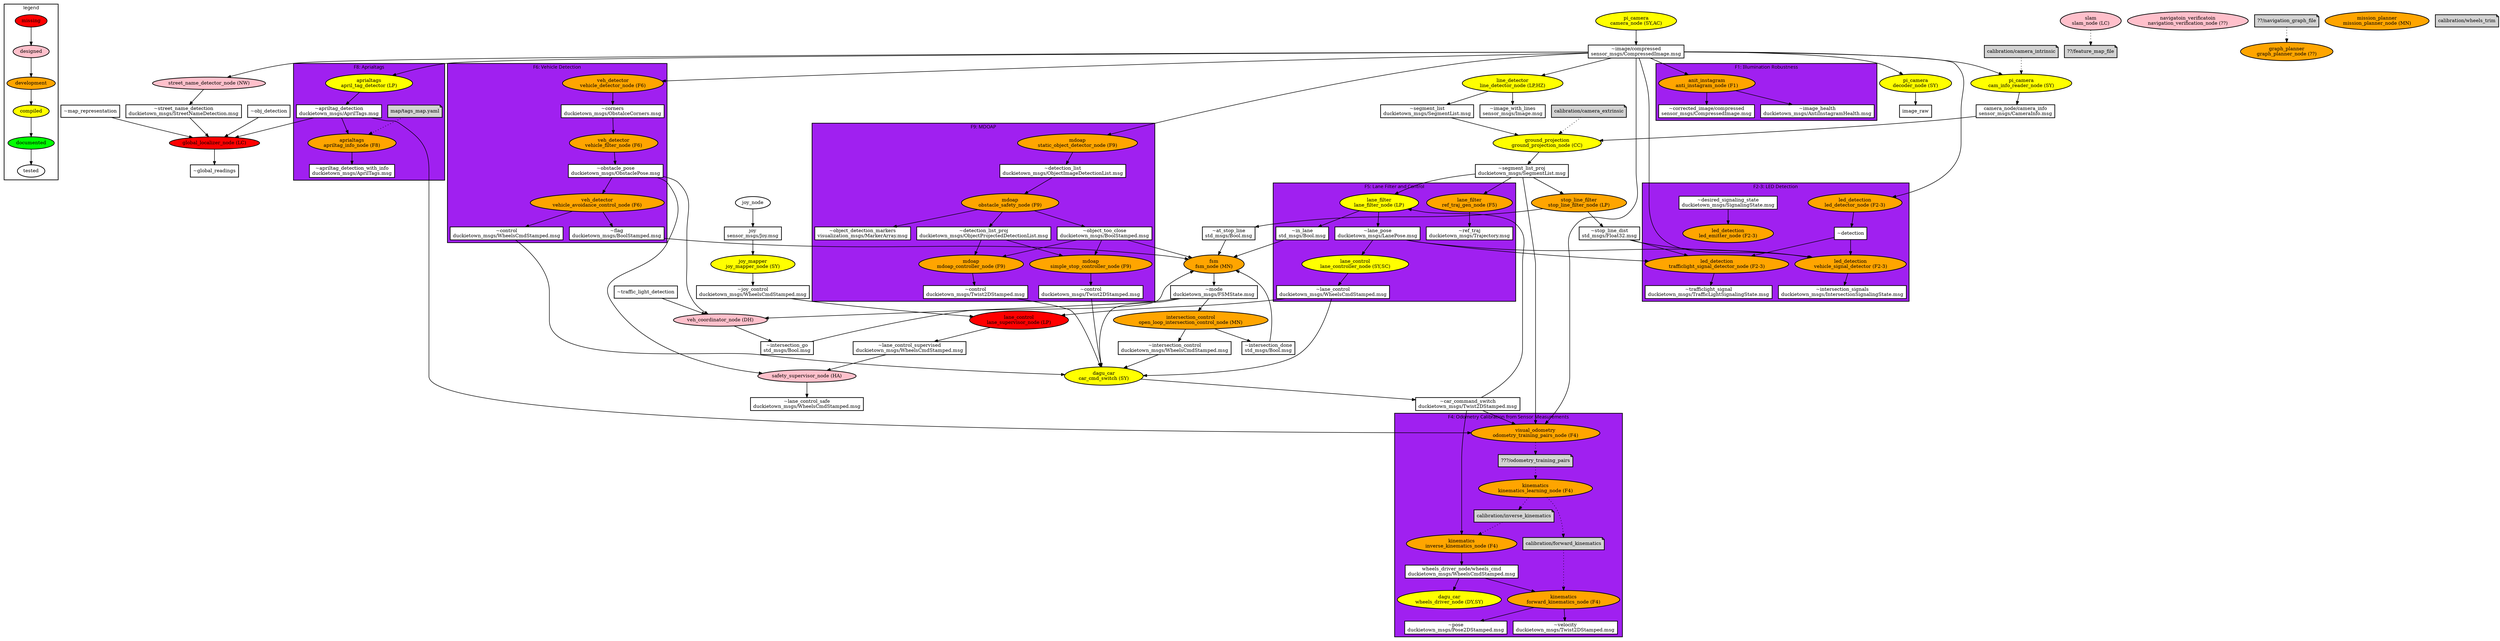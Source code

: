 digraph D {
	fontname="sans";
	//rankdir=LR;
	penwidth="2.0"
	edge [penwidth=1.5]
	node [penwidth=2.0]

	subgraph cluster_legend{
		label="legend"
		// ROS Topics
		//topic_name;
		// ROS Nodes
		node [shape=ellipse,fillcolor=white,style=filled];
		missing [label="missing", fillcolor=red];
		designed [label="designed", fillcolor=pink];
		development [label="development", fillcolor=orange];
		compiled [label="compiled", fillcolor=yellow];
		documented [label="documented", fillcolor=green];
		tested [label="tested", fillcolor=white];
		missing->designed->development->compiled->documented->tested;
	}

	// ===== Nodes Definiton ==== //
	node [shape=ellipse,style=filled];

	subgraph node_missing{
		node [fillcolor=red];
		global_localizer[label="global_localizer_node (LC)"];
		//obj_detector_node[label="obj_detector_node (CC)"];
		lane_supervisor_node[label="lane_control\nlane_supervisor_node (LP)"];
	}
	subgraph node_designed{
		node [fillcolor=pink];
		street_name_detector_node[label="street_name_detector_node (NW)"];
		safety_supervisor_node[label="safety_supervisor_node (HA)"];
		veh_coordinator_node[label="veh_coordinator_node (DH)"]
		slam_node[label="slam\nslam_node (LC)"];
		navigation_verification_node[label="navigatoin_verificatoin\nnavigation_verification_node (??)"];
	}
	subgraph node_development{
		node [fillcolor=orange];
		open_loop_intersection_control_node[label="intersection_control\nopen_loop_intersection_control_node (MN)"];
		stop_line_filter_node[label="stop_line_filter\nstop_line_filter_node (LP)"];
		//rgb_led_driver_node[label="rgb_led_driver\nrgb_led_driver_node (DY)"];
		fsm_node[label="fsm\nfsm_node (MN)"];
		graph_planner_node[label="graph_planner\ngraph_planner_node (??)"];
		mission_planner_node[label="mission_planner\nmission_planner_node (MN)"];
		
		//F1
		anti_instagram_node[label="anit_instagram\nanti_instagram_node (F1)"];
		
		//F2-3
		led_emitter_node[label="led_detection\nled_emitter_node (F2-3)"];
		led_detector_node[label="led_detection\nled_detector_node (F2-3)"];
		vehicle_signal_detector_node[label="led_detection\nvehicle_signal_detector (F2-3)"];
		trafficlight_signal_detector_node[label="led_detection\ntrafficlight_signal_detector_node (F2-3)"];

		//F4
		odometry_training_pairs_node[label="visual_odometry\nodometry_training_pairs_node (F4)"];
		kinematics_learning_node[label="kinematics\nkinematics_learning_node (F4)"];
		inverse_kinematics_node[label="kinematics\ninverse_kinematics_node (F4)"];
		forward_kinematics_node[label="kinematics\nforward_kinematics_node (F4)"];

		//F9
		static_object_detector_node[label="mdoap\nstatic_object_detector_node (F9)"];
		obstacle_safety_node[label="mdoap\nobstacle_safety_node (F9)"];
		simple_stop_controller_node[label="mdoap\nsimple_stop_controller_node (F9)"];
		mdoap_controller_node[label="mdoap\nmdoap_controller_node (F9)"];
		

		//F5
		ref_traj_gen_node[label="lane_filter\nref_traj_gen_node (F5)"];

		//F6
		vehicle_detector_node[label="veh_detector\nvehicle_detector_node (F6)"];
		vehicle_filter_node[label="veh_detector\nvehicle_filter_node (F6)"];
		vehicle_avoidance_control_node[label="veh_detector\nvehicle_avoidance_control_node (F6)"];
		
		//F8
		apriltag_info_node[label="aprialtags\napriltag_info_node (F8)"];
	}

	subgraph node_compiled{
		node [fillcolor=yellow];
		wheels_driver_node[label="dagu_car\nwheels_driver_node (DY,SY)"];
		//wheels_cmd_switch_node[label="dagu_car\nwheels_cmd_switch (SY)"]
		wheels_cmd_switch_node[label="dagu_car\ncar_cmd_switch (SY)"]
		camera_node[label="pi_camera\ncamera_node (SY,AC)"];
		decoder_node[label="pi_camera\ndecoder_node (SY)"];
		cam_info_reader_node[label="pi_camera\ncam_info_reader_node (SY)"];
		lane_controller_node[label="lane_control\nlane_controller_node (SY,SC)"];
		line_detector_node[label="line_detector\nline_detector_node (LP,HZ)"];
		apriltag_detector_node[label="aprialtags\napril_tag_detector (LP)"];
		joy_mapper_node[label="joy_mapper\njoy_mapper_node (SY)"];
		ground_projection_node[label="ground_projection\nground_projection_node (CC)"];
		//wheels_trimmer_node[label="dagu_car\nwheels_trimmer_node (SY)"];
		lane_filter_node[label="lane_filter\nlane_filter_node (LP)"]; 
	}
	subgraph node_documented{
		node [fillcolor=green];
	}
	subgraph node_tested{
		node [fillcolor=white];
		joy_node[label="joy_node"];
		//image_proc;
	}

	// === Files Definition ===
	node [shape=note,style=filled];
	subgraph files{
		motion_calibration_file[label="calibration/wheels_trim"];
		extrinsic_calibration_file[label="calibration/camera_extrinsic"];
		intrinsic_calibration_file[label="calibration/camera_intrinsic"];
		navigation_graph_file[label="??/navigation_graph_file"];
		feature_map_file[label="??/feature_map_file"];
		inverse_kinematics_file[label="calibration/inverse_kinematics"];
		kinematics_file[label="calibration/forward_kinematics"];
		tags_map_file[label="map/tags_map.yaml"];
		odometry_training_pairs_file[label="???/odometry_training_pairs"];
	}

	// ==== Topics ====
	node [shape=box,style=filled,fillcolor=white];
	//{rank=same; mission; joy; map_representation;}
	map_representation[label="~map_representation"];
	segment_list[label="~segment_list\nduckietown_msgs/SegmentList.msg"];
	segment_list_proj[label="~segment_list_proj\nduckietown_msgs/SegmentList.msg"];
	image_with_lines[label="~image_with_lines\nsensor_msgs/Image.msg"];
	lane_pose[label="~lane_pose\nduckietown_msgs/LanePose.msg"]; //LaneReading: y, phi, sigma_y, sigma_phi, status
	lane_control[label="~lane_control\nduckietown_msgs/WheelsCmdStamped.msg"];
	lane_control_sup[label="~lane_control_supervised\nduckietown_msgs/WheelsCmdStamped.msg"];
	lane_control_safe[label="~lane_control_safe\nduckietown_msgs/WheelsCmdStamped.msg"];
	apriltag_detection[label="~apriltag_detection\nduckietown_msgs/AprilTags.msg"];
	led_detection[label="~detection"];
	traffic_light_detection[label="~traffic_light_detection"];
	obj_detection[label="~obj_detection"];
	global_readings[label="~global_readings"];
	mode[label="~mode\nduckietown_msgs/FSMState.msg"];
	joy_control[label="~joy_control\nduckietown_msgs/WheelsCmdStamped.msg"];
	intersection_control[label="~intersection_control\nduckietown_msgs/WheelsCmdStamped.msg"];
	street_name_detection[label="~street_name_detection\nduckietown_msgs/StreetNameDetection.msg"];
	wheels_command[label="wheels_driver_node/wheels_cmd\nduckietown_msgs/WheelsCmdStamped.msg"];
	wheels_command_switch[label="~car_command_switch\nduckietown_msgs/Twist2DStamped.msg"];
	//wheels_command_switch[label="~wheels_command_switch\nduckietown_msgs/WheelsCmdStamped.msg"];
	camera_info[label="camera_node/camera_info\nsensor_msgs/CameraInfo.msg"];
	image_compressed[label="~image/compressed\nsensor_msgs/CompressedImage.msg"];
	intersection_go[label="~intersection_go\nstd_msgs/Bool.msg"];
	intersection_done[label="~intersection_done\nstd_msgs/Bool.msg"];
	at_stop_line[label="~at_stop_line\nstd_msgs/Bool.msg"];
	in_lane[label="~in_lane\nstd_msgs/Bool.msg"];
	//led_cmd[label="rgb_led_driver/led_cmd\nduckietown_msgs/LEDControl.msg"];
	stop_line_dist[label="~stop_line_dist\nstd_msgs/Float32.msg"];
	joy[label="joy\nsensor_msgs/Joy.msg"];
	corrected_image[label="~corrected_image/compressed\nsensor_msgs/CompressedImage.msg"];
	image_health[label="~image_health\nduckietown_msgs/AntiInstagramHealth.msg"];
	forward_kinematics_pose[label="~pose\nduckietown_msgs/Pose2DStamped.msg"];
	forward_kinematics_velocity[label="~velocity\nduckietown_msgs/Twist2DStamped.msg"];
	//car_cmd[label="~car_cmd\nduckietown_msgs/Twist2DStamped.msg"]; //No publisher yet


	// = F2-3 = //
	desired_signaling_state[label="~desired_signaling_state\nduckietown_msgs/SignalingState.msg"];
	intersection_signals[label="~intersection_signals\nduckietown_msgs/IntersectionSignalingState.msg"];
	trafficlight_signal[label="~trafficlight_signal\nduckietown_msgs/TrafficLightSignalingState.msg"];

	// = F9 = //
	object_image_detection_list[label="~detection_list\nduckietown_msgs/ObjectImageDetectionList.msg"];
	object_too_close[label="~object_too_close\nduckietown_msgs/BoolStamped.msg"];
	object_projected_detection_list[label="~detection_list_proj\nduckietown_msgs/ObjectProjectedDetectionList.msg"];
	object_detection_markers[label="~object_detection_markers\nvisualization_msgs/MarkerArray.msg"];
	simple_stop_control[label="~control\nduckietown_msgs/Twist2DStamped.msg"];
	modap_conntrol[label="~control\nduckietown_msgs/Twist2DStamped.msg"];

	// = F5 = //
	ref_traj[label="~ref_traj\nduckietown_msgs/Trajectory.msg"];


	// = F6 = //
	obs_corners[label="~corners\nduckietown_msgs/ObstalceCorners.msg"];
	obs_pose[label="~obstacle_pose\nduckietown_msgs/ObstaclePose.msg"];
	veh_avoidance_control[label="~control\nduckietown_msgs/WheelsCmdStamped.msg"];
	veh_avoidance_flag[label="~flag\nduckietown_msgs/BoolStamped.msg"];

	// = F8 = //
	apriltag_detection_with_info[label="~apriltag_detection_with_info\nduckietown_msgs/AprilTags.msg"];


	//{rank=max; wheels_driver_node}
	{rank=min; camera_node}
	//{rank=same;wheels_command}


	// ==== Connections ====
	
	// fsm_node
	{intersection_go,intersection_done,at_stop_line,in_lane, veh_avoidance_flag, object_too_close} -> fsm_node;
	fsm_node->mode;
	
	// == open_loop_intersection_control_node == //
	open_loop_intersection_control_node->{intersection_control, intersection_done};
	mode->open_loop_intersection_control_node;	

	// == stop_line_filter_node == //
	stop_line_filter_node -> {at_stop_line, stop_line_dist};
	segment_list_proj->stop_line_filter_node;

	//led_cmd->rgb_led_driver_node;

	// == camera_node == //
	camera_node->image_compressed;

	// == cam_info_reader_node == //
	intrinsic_calibration_file->cam_info_reader_node[style="dotted"];
	image_compressed->cam_info_reader_node;
	cam_info_reader_node->camera_info;
	
	// == decoder_node == //
	image_compressed->decoder_node;
	decoder_node->image_raw;
	
	// == street_name_detector_node == //
	image_compressed->street_name_detector_node;
	street_name_detector_node->street_name_detection;
	
		
	// == line_detector_node == //
	line_detector_node -> {segment_list, image_with_lines};
	image_compressed -> line_detector_node;

	// == global_localizer == //
	{obj_detection, street_name_detection, apriltag_detection, map_representation} -> global_localizer;
	global_localizer->global_readings;

	// == joy_mapper_node == //
	joy_node->joy->joy_mapper_node->joy_control;

	// == lane_supervisor_node == //
	{joy_control, lane_control}-> lane_supervisor_node;
	lane_supervisor_node-> lane_control_sup;
	
	// == safety_supervisor_node == //
	{lane_control_sup, obs_pose} -> safety_supervisor_node;
	safety_supervisor_node->lane_control_safe;


	// == ground_projection_node == //
	extrinsic_calibration_file->ground_projection_node[style="dotted"];
	{camera_info,segment_list}->ground_projection_node;
	ground_projection_node->segment_list_proj;
	
	// == veh_coordinator_node == //
	{obs_pose,traffic_light_detection,mode} -> veh_coordinator_node;
	veh_coordinator_node->intersection_go;

	// == wheels_cmd_switch_node == //
	{mode, lane_control, intersection_control, veh_avoidance_control, simple_stop_control, modap_conntrol}->wheels_cmd_switch_node;	
	wheels_cmd_switch_node->wheels_command_switch;
	
	//// == wheels_trimmer_node == //	
	//motion_calibration_file->wheels_trimmer_node[style="dotted"]
	//wheels_command_switch->wheels_trimmer_node;
	//wheels_trimmer_node->wheels_command;

	// == wheels_driver_node == //
	wheels_command->wheels_driver_node;

	// == graph_planner_node == //
	navigation_graph_file->graph_planner_node[style="dotted"];

	// == slam_node == //
	slam_node->feature_map_file[style="dotted"];


	// = F1 = //
	subgraph cluster_f1{
		label="F1: Illumination Robustness";
		style="filled";
		fillcolor="purple";
		anti_instagram_node;
		corrected_image;
		image_health;
	}

	// == anti_instagram_node == //
	image_compressed->anti_instagram_node;
	anti_instagram_node->{corrected_image,image_health};



	// = F4 = //
	subgraph cluster_f4{
		label="F4: Odometry Calibration from Sensor Measurements";
		style="filled";
		fillcolor="purple";
		kinematics_learning_node;
		inverse_kinematics_file;
		kinematics_file;
		forward_kinematics_node;
		forward_kinematics_velocity;
		forward_kinematics_pose;
		inverse_kinematics_node;
		odometry_training_pairs_file;
		odometry_training_pairs_node;
		//wheels_command_switch;
		wheels_command;
		wheels_driver_node;
	}


	// == odometry_training_pairs_node == //
	{image_compressed,apriltag_detection,segment_list_proj, wheels_command_switch} -> odometry_training_pairs_node;
	odometry_training_pairs_node -> odometry_training_pairs_file[style="dotted"];

	// == kinematics_learning_node == //
	odometry_training_pairs_file -> kinematics_learning_node[style="dotted"]
	kinematics_learning_node -> {inverse_kinematics_file, kinematics_file}[style="dotted"];

	// == inverse_kinematics_node == //
	inverse_kinematics_file -> inverse_kinematics_node[style="dotted"];
	wheels_command_switch -> inverse_kinematics_node;
	inverse_kinematics_node -> wheels_command;

	// == forward_kinematics_node == //
	kinematics_file -> forward_kinematics_node[style="dotted"];
	wheels_command -> forward_kinematics_node;
	forward_kinematics_node -> {forward_kinematics_pose,forward_kinematics_velocity};


	// F6 //
	subgraph cluster_f6{
		label="F6: Vehicle Detection";
		style="filled";
		fillcolor="purple";
		vehicle_detector_node;
		obs_corners;
		vehicle_filter_node;
		obs_pose;
		vehicle_avoidance_control_node;
		veh_avoidance_flag;
		veh_avoidance_control;
	}

	// == vehicle_detector_node == //
	image_compressed -> vehicle_detector_node;
	vehicle_detector_node -> obs_corners;
	// == vehicle_filter_node == //
	obs_corners -> vehicle_filter_node;
	vehicle_filter_node -> obs_pose;
	// == vehicle_avoidance_control_node == //
	obs_pose -> vehicle_avoidance_control_node;
	vehicle_avoidance_control_node -> {veh_avoidance_control, veh_avoidance_flag};

	// F8 //
	subgraph cluster_f8{
		label="F8: Aprialtags";
		style="filled";
		fillcolor="purple";
		tags_map_file;
		apriltag_info_node;
		apriltag_detector_node;
		apriltag_detection;
		apriltag_detection_with_info;
	}
	// == apriltag_detector_node == //
	image_compressed->apriltag_detector_node;
	apriltag_detector_node->apriltag_detection;
	// == apriltag_info_node == //
	tags_map_file -> apriltag_info_node[style="dotted"];
	apriltag_detection -> apriltag_info_node;
	apriltag_info_node -> apriltag_detection_with_info;


	// F9 //
	subgraph cluster_f9{
		label="F9: MDOAP";
		style="filled";
		fillcolor="purple";
		static_object_detector_node;
		object_image_detection_list;
		obstacle_safety_node;
		object_too_close;
		object_projected_detection_list;
		object_detection_markers;
		simple_stop_controller_node;
		mdoap_controller_node;
		simple_stop_control;
		modap_conntrol;
	}

	// == static_object_detector_node ==//
	image_compressed->static_object_detector_node;
	static_object_detector_node->object_image_detection_list;
	// == obstacle_safety_node == //
	object_image_detection_list -> obstacle_safety_node;
	obstacle_safety_node -> {object_too_close,object_projected_detection_list,object_detection_markers};
	// == simple_stop_controller_node == //
	{object_projected_detection_list, object_too_close} -> simple_stop_controller_node;
	simple_stop_controller_node -> simple_stop_control;
	//TODO: publish to the wheels cmd swtich

	// == mdoap_controller_node == //
	{object_projected_detection_list, object_too_close} -> mdoap_controller_node;
	mdoap_controller_node -> modap_conntrol;




	//F2-3//
	subgraph cluster_f2{
		label="F2-3: LED Detection";
		style="filled";
		fillcolor="purple";
		led_emitter_node;
		led_detector_node;
		led_detection;
		vehicle_signal_detector_node;
		trafficlight_signal_detector_node;
		desired_signaling_state;
		intersection_signals;
		trafficlight_signal;
	}

	//== led_emitter_node == //
	desired_signaling_state->led_emitter_node;

	// == led_detection_node == //	
	image_compressed->led_detector_node;
	led_detector_node->led_detection;

	// == vehicle_signal_detector_node == //
	{image_compressed, stop_line_dist, lane_pose, led_detection} -> vehicle_signal_detector_node;
	vehicle_signal_detector_node -> intersection_signals;

	// == trafficlight_signal_detector_node == //
	{led_detection, stop_line_dist, lane_pose} -> trafficlight_signal_detector_node;
	trafficlight_signal_detector_node -> trafficlight_signal;


	//F5
	subgraph cluster_f5{
		label="F5: Lane Filter and Control";
		style="filled";
		fillcolor="purple";
		lane_filter_node;
		lane_controller_node;
		lane_pose;
		in_lane;
		ref_traj_gen_node;
		ref_traj;
		lane_control;
	}

	// == lane_controller_node == //
	lane_pose->lane_controller_node;
	lane_controller_node->lane_control;

	// == lane_filter_node == //
	{segment_list_proj, wheels_command_switch} -> lane_filter_node;
	lane_filter_node -> {lane_pose, in_lane};

	// == ref_traj_gen_node == //
	segment_list_proj -> ref_traj_gen_node;
	ref_traj_gen_node -> ref_traj;


}